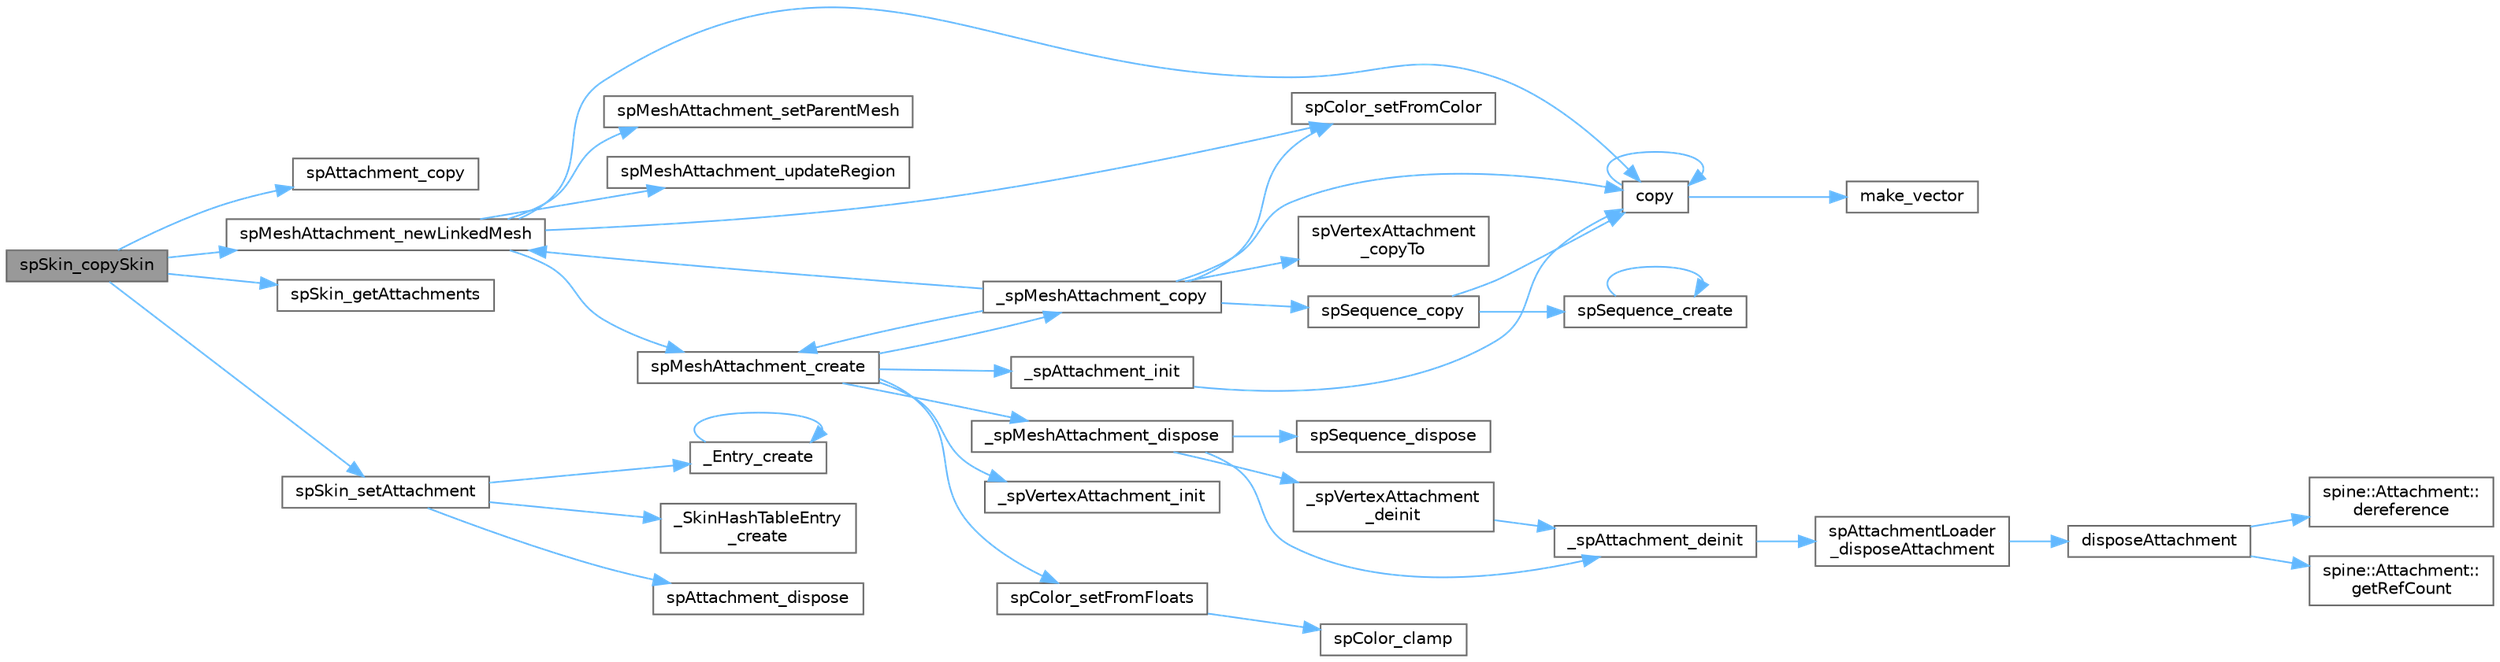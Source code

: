 digraph "spSkin_copySkin"
{
 // LATEX_PDF_SIZE
  bgcolor="transparent";
  edge [fontname=Helvetica,fontsize=10,labelfontname=Helvetica,labelfontsize=10];
  node [fontname=Helvetica,fontsize=10,shape=box,height=0.2,width=0.4];
  rankdir="LR";
  Node1 [id="Node000001",label="spSkin_copySkin",height=0.2,width=0.4,color="gray40", fillcolor="grey60", style="filled", fontcolor="black",tooltip=" "];
  Node1 -> Node2 [id="edge40_Node000001_Node000002",color="steelblue1",style="solid",tooltip=" "];
  Node2 [id="Node000002",label="spAttachment_copy",height=0.2,width=0.4,color="grey40", fillcolor="white", style="filled",URL="$_attachment_8c.html#a2add982a3f7f8133e4d4d028fe1a5e5b",tooltip=" "];
  Node1 -> Node3 [id="edge41_Node000001_Node000003",color="steelblue1",style="solid",tooltip=" "];
  Node3 [id="Node000003",label="spMeshAttachment_newLinkedMesh",height=0.2,width=0.4,color="grey40", fillcolor="white", style="filled",URL="$_mesh_attachment_8c.html#a71271f8d13395069e8d2d8e4b8077842",tooltip=" "];
  Node3 -> Node4 [id="edge42_Node000003_Node000004",color="steelblue1",style="solid",tooltip=" "];
  Node4 [id="Node000004",label="copy",height=0.2,width=0.4,color="grey40", fillcolor="white", style="filled",URL="$level1__impl_8h.html#a7ffc26122ca6f9bec01f9bc5e64f3006",tooltip=" "];
  Node4 -> Node4 [id="edge43_Node000004_Node000004",color="steelblue1",style="solid",tooltip=" "];
  Node4 -> Node5 [id="edge44_Node000004_Node000005",color="steelblue1",style="solid",tooltip=" "];
  Node5 [id="Node000005",label="make_vector",height=0.2,width=0.4,color="grey40", fillcolor="white", style="filled",URL="$level1__impl_8h.html#ae339a3d924ebae3773d8cd03d2a37ffc",tooltip=" "];
  Node3 -> Node6 [id="edge45_Node000003_Node000006",color="steelblue1",style="solid",tooltip=" "];
  Node6 [id="Node000006",label="spColor_setFromColor",height=0.2,width=0.4,color="grey40", fillcolor="white", style="filled",URL="$_color_8c.html#af0868cf31a5235b433ec908d952df5fc",tooltip=" "];
  Node3 -> Node7 [id="edge46_Node000003_Node000007",color="steelblue1",style="solid",tooltip=" "];
  Node7 [id="Node000007",label="spMeshAttachment_create",height=0.2,width=0.4,color="grey40", fillcolor="white", style="filled",URL="$_mesh_attachment_8c.html#a56bdc44e05dde0a83d75cce72f2628a2",tooltip=" "];
  Node7 -> Node8 [id="edge47_Node000007_Node000008",color="steelblue1",style="solid",tooltip=" "];
  Node8 [id="Node000008",label="_spAttachment_init",height=0.2,width=0.4,color="grey40", fillcolor="white", style="filled",URL="$_attachment_8c.html#a77645d743ca40f2700f78abdda77bd6d",tooltip=" "];
  Node8 -> Node4 [id="edge48_Node000008_Node000004",color="steelblue1",style="solid",tooltip=" "];
  Node7 -> Node9 [id="edge49_Node000007_Node000009",color="steelblue1",style="solid",tooltip=" "];
  Node9 [id="Node000009",label="_spMeshAttachment_copy",height=0.2,width=0.4,color="grey40", fillcolor="white", style="filled",URL="$_mesh_attachment_8c.html#af29030eb293b3ba84690105b3a11c649",tooltip=" "];
  Node9 -> Node4 [id="edge50_Node000009_Node000004",color="steelblue1",style="solid",tooltip=" "];
  Node9 -> Node6 [id="edge51_Node000009_Node000006",color="steelblue1",style="solid",tooltip=" "];
  Node9 -> Node7 [id="edge52_Node000009_Node000007",color="steelblue1",style="solid",tooltip=" "];
  Node9 -> Node3 [id="edge53_Node000009_Node000003",color="steelblue1",style="solid",tooltip=" "];
  Node9 -> Node10 [id="edge54_Node000009_Node000010",color="steelblue1",style="solid",tooltip=" "];
  Node10 [id="Node000010",label="spSequence_copy",height=0.2,width=0.4,color="grey40", fillcolor="white", style="filled",URL="$_sequence_8c.html#ab5e5276b4a50783c4da5a2a70d35d9b5",tooltip=" "];
  Node10 -> Node4 [id="edge55_Node000010_Node000004",color="steelblue1",style="solid",tooltip=" "];
  Node10 -> Node11 [id="edge56_Node000010_Node000011",color="steelblue1",style="solid",tooltip=" "];
  Node11 [id="Node000011",label="spSequence_create",height=0.2,width=0.4,color="grey40", fillcolor="white", style="filled",URL="$_sequence_8c.html#a2604c8a5a2edffe4b206f080ed5e74ff",tooltip=" "];
  Node11 -> Node11 [id="edge57_Node000011_Node000011",color="steelblue1",style="solid",tooltip=" "];
  Node9 -> Node12 [id="edge58_Node000009_Node000012",color="steelblue1",style="solid",tooltip=" "];
  Node12 [id="Node000012",label="spVertexAttachment\l_copyTo",height=0.2,width=0.4,color="grey40", fillcolor="white", style="filled",URL="$_vertex_attachment_8c.html#aef7fe6c571a46dfe7a7bbe2dcb7f5090",tooltip=" "];
  Node7 -> Node13 [id="edge59_Node000007_Node000013",color="steelblue1",style="solid",tooltip=" "];
  Node13 [id="Node000013",label="_spMeshAttachment_dispose",height=0.2,width=0.4,color="grey40", fillcolor="white", style="filled",URL="$_mesh_attachment_8c.html#a4d457018ce0f233e2b1bb9b90d6ea663",tooltip=" "];
  Node13 -> Node14 [id="edge60_Node000013_Node000014",color="steelblue1",style="solid",tooltip=" "];
  Node14 [id="Node000014",label="_spAttachment_deinit",height=0.2,width=0.4,color="grey40", fillcolor="white", style="filled",URL="$_attachment_8c.html#abbac986c283fdf9d5dca624ddc68b3e7",tooltip=" "];
  Node14 -> Node15 [id="edge61_Node000014_Node000015",color="steelblue1",style="solid",tooltip=" "];
  Node15 [id="Node000015",label="spAttachmentLoader\l_disposeAttachment",height=0.2,width=0.4,color="grey40", fillcolor="white", style="filled",URL="$_attachment_loader_8c.html#a0b6efefa14acccd5d8aa5ce655a92636",tooltip=" "];
  Node15 -> Node16 [id="edge62_Node000015_Node000016",color="steelblue1",style="solid",tooltip=" "];
  Node16 [id="Node000016",label="disposeAttachment",height=0.2,width=0.4,color="grey40", fillcolor="white", style="filled",URL="$_skin_8cpp.html#a9fa1b8407c6f33b348e869452f1ac8fc",tooltip=" "];
  Node16 -> Node17 [id="edge63_Node000016_Node000017",color="steelblue1",style="solid",tooltip=" "];
  Node17 [id="Node000017",label="spine::Attachment::\ldereference",height=0.2,width=0.4,color="grey40", fillcolor="white", style="filled",URL="$classspine_1_1_attachment.html#acc72f7fa790c5e4d356f4e56f58bd785",tooltip=" "];
  Node16 -> Node18 [id="edge64_Node000016_Node000018",color="steelblue1",style="solid",tooltip=" "];
  Node18 [id="Node000018",label="spine::Attachment::\lgetRefCount",height=0.2,width=0.4,color="grey40", fillcolor="white", style="filled",URL="$classspine_1_1_attachment.html#ac135715b66cfc25c2d55007db9607aee",tooltip=" "];
  Node13 -> Node19 [id="edge65_Node000013_Node000019",color="steelblue1",style="solid",tooltip=" "];
  Node19 [id="Node000019",label="_spVertexAttachment\l_deinit",height=0.2,width=0.4,color="grey40", fillcolor="white", style="filled",URL="$_vertex_attachment_8c.html#a879f6827c28770124de4b2904a672244",tooltip=" "];
  Node19 -> Node14 [id="edge66_Node000019_Node000014",color="steelblue1",style="solid",tooltip=" "];
  Node13 -> Node20 [id="edge67_Node000013_Node000020",color="steelblue1",style="solid",tooltip=" "];
  Node20 [id="Node000020",label="spSequence_dispose",height=0.2,width=0.4,color="grey40", fillcolor="white", style="filled",URL="$_sequence_8c.html#a4c8fc0f3da23061b8989e5f6e61ab529",tooltip=" "];
  Node7 -> Node21 [id="edge68_Node000007_Node000021",color="steelblue1",style="solid",tooltip=" "];
  Node21 [id="Node000021",label="_spVertexAttachment_init",height=0.2,width=0.4,color="grey40", fillcolor="white", style="filled",URL="$_vertex_attachment_8c.html#a408f866fc7f3cf1adc0473f36ae76e61",tooltip=" "];
  Node7 -> Node22 [id="edge69_Node000007_Node000022",color="steelblue1",style="solid",tooltip=" "];
  Node22 [id="Node000022",label="spColor_setFromFloats",height=0.2,width=0.4,color="grey40", fillcolor="white", style="filled",URL="$_color_8c.html#aef2bc0c9016302022f25c89ba5b36a2c",tooltip=" "];
  Node22 -> Node23 [id="edge70_Node000022_Node000023",color="steelblue1",style="solid",tooltip=" "];
  Node23 [id="Node000023",label="spColor_clamp",height=0.2,width=0.4,color="grey40", fillcolor="white", style="filled",URL="$_color_8c.html#a430dde727f95083ecaaf7760a09e6b1d",tooltip=" "];
  Node3 -> Node24 [id="edge71_Node000003_Node000024",color="steelblue1",style="solid",tooltip=" "];
  Node24 [id="Node000024",label="spMeshAttachment_setParentMesh",height=0.2,width=0.4,color="grey40", fillcolor="white", style="filled",URL="$_mesh_attachment_8c.html#af281234df8499ed6f950748fda7641b2",tooltip=" "];
  Node3 -> Node25 [id="edge72_Node000003_Node000025",color="steelblue1",style="solid",tooltip=" "];
  Node25 [id="Node000025",label="spMeshAttachment_updateRegion",height=0.2,width=0.4,color="grey40", fillcolor="white", style="filled",URL="$_mesh_attachment_8c.html#adc9fc4a1152b194678a4e43003f64370",tooltip=" "];
  Node1 -> Node26 [id="edge73_Node000001_Node000026",color="steelblue1",style="solid",tooltip=" "];
  Node26 [id="Node000026",label="spSkin_getAttachments",height=0.2,width=0.4,color="grey40", fillcolor="white", style="filled",URL="$_skin_8c.html#aa0edfc8ba959942c385e1881cc210164",tooltip=" "];
  Node1 -> Node27 [id="edge74_Node000001_Node000027",color="steelblue1",style="solid",tooltip=" "];
  Node27 [id="Node000027",label="spSkin_setAttachment",height=0.2,width=0.4,color="grey40", fillcolor="white", style="filled",URL="$_skin_8c.html#ae6ba60bdeb290bda6258ea035333110a",tooltip=" "];
  Node27 -> Node28 [id="edge75_Node000027_Node000028",color="steelblue1",style="solid",tooltip=" "];
  Node28 [id="Node000028",label="_Entry_create",height=0.2,width=0.4,color="grey40", fillcolor="white", style="filled",URL="$_skin_8c.html#aeb9357d61c83151836ce12abe243dec7",tooltip=" "];
  Node28 -> Node28 [id="edge76_Node000028_Node000028",color="steelblue1",style="solid",tooltip=" "];
  Node27 -> Node29 [id="edge77_Node000027_Node000029",color="steelblue1",style="solid",tooltip=" "];
  Node29 [id="Node000029",label="_SkinHashTableEntry\l_create",height=0.2,width=0.4,color="grey40", fillcolor="white", style="filled",URL="$_skin_8c.html#a334f57fc00e347fed8847cdcc099c16a",tooltip=" "];
  Node27 -> Node30 [id="edge78_Node000027_Node000030",color="steelblue1",style="solid",tooltip=" "];
  Node30 [id="Node000030",label="spAttachment_dispose",height=0.2,width=0.4,color="grey40", fillcolor="white", style="filled",URL="$_attachment_8c.html#a79acc5ee5476760411382e50454f62d4",tooltip=" "];
}
